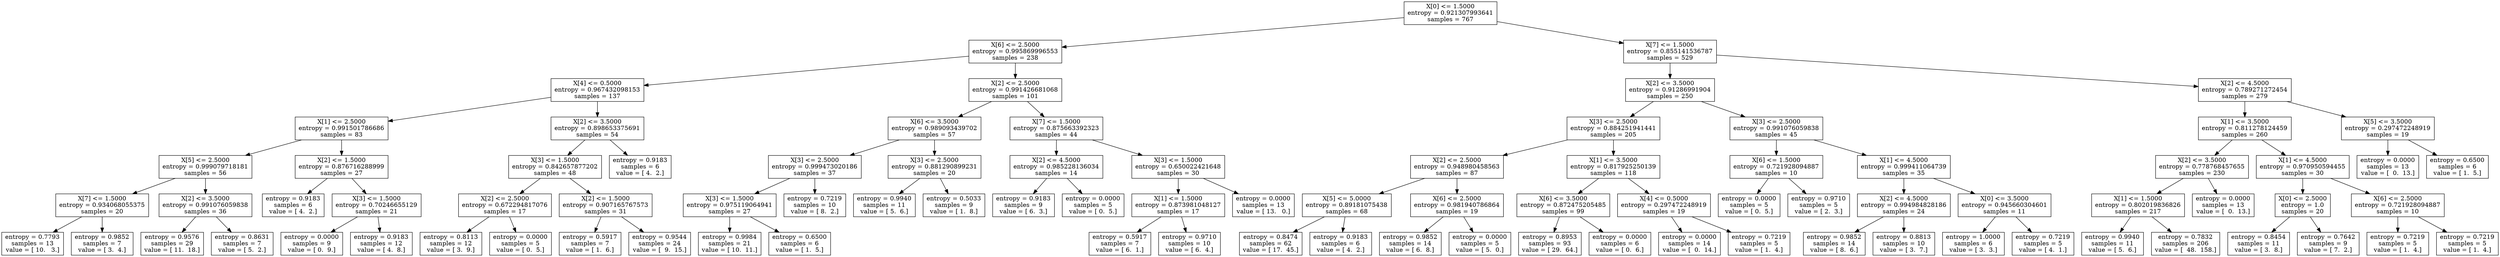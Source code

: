 digraph Tree {
0 [label="X[0] <= 1.5000\nentropy = 0.921307993641\nsamples = 767", shape="box"] ;
1 [label="X[6] <= 2.5000\nentropy = 0.995869996553\nsamples = 238", shape="box"] ;
0 -> 1 ;
2 [label="X[4] <= 0.5000\nentropy = 0.967432098153\nsamples = 137", shape="box"] ;
1 -> 2 ;
3 [label="X[1] <= 2.5000\nentropy = 0.991501786686\nsamples = 83", shape="box"] ;
2 -> 3 ;
4 [label="X[5] <= 2.5000\nentropy = 0.999079718181\nsamples = 56", shape="box"] ;
3 -> 4 ;
5 [label="X[7] <= 1.5000\nentropy = 0.934068055375\nsamples = 20", shape="box"] ;
4 -> 5 ;
6 [label="entropy = 0.7793\nsamples = 13\nvalue = [ 10.   3.]", shape="box"] ;
5 -> 6 ;
7 [label="entropy = 0.9852\nsamples = 7\nvalue = [ 3.  4.]", shape="box"] ;
5 -> 7 ;
8 [label="X[2] <= 3.5000\nentropy = 0.991076059838\nsamples = 36", shape="box"] ;
4 -> 8 ;
9 [label="entropy = 0.9576\nsamples = 29\nvalue = [ 11.  18.]", shape="box"] ;
8 -> 9 ;
10 [label="entropy = 0.8631\nsamples = 7\nvalue = [ 5.  2.]", shape="box"] ;
8 -> 10 ;
11 [label="X[2] <= 1.5000\nentropy = 0.876716288999\nsamples = 27", shape="box"] ;
3 -> 11 ;
12 [label="entropy = 0.9183\nsamples = 6\nvalue = [ 4.  2.]", shape="box"] ;
11 -> 12 ;
13 [label="X[3] <= 1.5000\nentropy = 0.70246655129\nsamples = 21", shape="box"] ;
11 -> 13 ;
14 [label="entropy = 0.0000\nsamples = 9\nvalue = [ 0.  9.]", shape="box"] ;
13 -> 14 ;
15 [label="entropy = 0.9183\nsamples = 12\nvalue = [ 4.  8.]", shape="box"] ;
13 -> 15 ;
16 [label="X[2] <= 3.5000\nentropy = 0.898653375691\nsamples = 54", shape="box"] ;
2 -> 16 ;
17 [label="X[3] <= 1.5000\nentropy = 0.842657877202\nsamples = 48", shape="box"] ;
16 -> 17 ;
18 [label="X[2] <= 2.5000\nentropy = 0.672294817076\nsamples = 17", shape="box"] ;
17 -> 18 ;
19 [label="entropy = 0.8113\nsamples = 12\nvalue = [ 3.  9.]", shape="box"] ;
18 -> 19 ;
20 [label="entropy = 0.0000\nsamples = 5\nvalue = [ 0.  5.]", shape="box"] ;
18 -> 20 ;
21 [label="X[2] <= 1.5000\nentropy = 0.907165767573\nsamples = 31", shape="box"] ;
17 -> 21 ;
22 [label="entropy = 0.5917\nsamples = 7\nvalue = [ 1.  6.]", shape="box"] ;
21 -> 22 ;
23 [label="entropy = 0.9544\nsamples = 24\nvalue = [  9.  15.]", shape="box"] ;
21 -> 23 ;
24 [label="entropy = 0.9183\nsamples = 6\nvalue = [ 4.  2.]", shape="box"] ;
16 -> 24 ;
25 [label="X[2] <= 2.5000\nentropy = 0.991426681068\nsamples = 101", shape="box"] ;
1 -> 25 ;
26 [label="X[6] <= 3.5000\nentropy = 0.989093439702\nsamples = 57", shape="box"] ;
25 -> 26 ;
27 [label="X[3] <= 2.5000\nentropy = 0.999473020186\nsamples = 37", shape="box"] ;
26 -> 27 ;
28 [label="X[3] <= 1.5000\nentropy = 0.975119064941\nsamples = 27", shape="box"] ;
27 -> 28 ;
29 [label="entropy = 0.9984\nsamples = 21\nvalue = [ 10.  11.]", shape="box"] ;
28 -> 29 ;
30 [label="entropy = 0.6500\nsamples = 6\nvalue = [ 1.  5.]", shape="box"] ;
28 -> 30 ;
31 [label="entropy = 0.7219\nsamples = 10\nvalue = [ 8.  2.]", shape="box"] ;
27 -> 31 ;
32 [label="X[3] <= 2.5000\nentropy = 0.881290899231\nsamples = 20", shape="box"] ;
26 -> 32 ;
33 [label="entropy = 0.9940\nsamples = 11\nvalue = [ 5.  6.]", shape="box"] ;
32 -> 33 ;
34 [label="entropy = 0.5033\nsamples = 9\nvalue = [ 1.  8.]", shape="box"] ;
32 -> 34 ;
35 [label="X[7] <= 1.5000\nentropy = 0.875663392323\nsamples = 44", shape="box"] ;
25 -> 35 ;
36 [label="X[2] <= 4.5000\nentropy = 0.985228136034\nsamples = 14", shape="box"] ;
35 -> 36 ;
37 [label="entropy = 0.9183\nsamples = 9\nvalue = [ 6.  3.]", shape="box"] ;
36 -> 37 ;
38 [label="entropy = 0.0000\nsamples = 5\nvalue = [ 0.  5.]", shape="box"] ;
36 -> 38 ;
39 [label="X[3] <= 1.5000\nentropy = 0.650022421648\nsamples = 30", shape="box"] ;
35 -> 39 ;
40 [label="X[1] <= 1.5000\nentropy = 0.873981048127\nsamples = 17", shape="box"] ;
39 -> 40 ;
41 [label="entropy = 0.5917\nsamples = 7\nvalue = [ 6.  1.]", shape="box"] ;
40 -> 41 ;
42 [label="entropy = 0.9710\nsamples = 10\nvalue = [ 6.  4.]", shape="box"] ;
40 -> 42 ;
43 [label="entropy = 0.0000\nsamples = 13\nvalue = [ 13.   0.]", shape="box"] ;
39 -> 43 ;
44 [label="X[7] <= 1.5000\nentropy = 0.855141536787\nsamples = 529", shape="box"] ;
0 -> 44 ;
45 [label="X[2] <= 3.5000\nentropy = 0.91286991904\nsamples = 250", shape="box"] ;
44 -> 45 ;
46 [label="X[3] <= 2.5000\nentropy = 0.884251941441\nsamples = 205", shape="box"] ;
45 -> 46 ;
47 [label="X[2] <= 2.5000\nentropy = 0.948980458563\nsamples = 87", shape="box"] ;
46 -> 47 ;
48 [label="X[5] <= 5.0000\nentropy = 0.89181075438\nsamples = 68", shape="box"] ;
47 -> 48 ;
49 [label="entropy = 0.8474\nsamples = 62\nvalue = [ 17.  45.]", shape="box"] ;
48 -> 49 ;
50 [label="entropy = 0.9183\nsamples = 6\nvalue = [ 4.  2.]", shape="box"] ;
48 -> 50 ;
51 [label="X[6] <= 2.5000\nentropy = 0.981940786864\nsamples = 19", shape="box"] ;
47 -> 51 ;
52 [label="entropy = 0.9852\nsamples = 14\nvalue = [ 6.  8.]", shape="box"] ;
51 -> 52 ;
53 [label="entropy = 0.0000\nsamples = 5\nvalue = [ 5.  0.]", shape="box"] ;
51 -> 53 ;
54 [label="X[1] <= 3.5000\nentropy = 0.817925250139\nsamples = 118", shape="box"] ;
46 -> 54 ;
55 [label="X[6] <= 3.5000\nentropy = 0.872475205485\nsamples = 99", shape="box"] ;
54 -> 55 ;
56 [label="entropy = 0.8953\nsamples = 93\nvalue = [ 29.  64.]", shape="box"] ;
55 -> 56 ;
57 [label="entropy = 0.0000\nsamples = 6\nvalue = [ 0.  6.]", shape="box"] ;
55 -> 57 ;
58 [label="X[4] <= 0.5000\nentropy = 0.297472248919\nsamples = 19", shape="box"] ;
54 -> 58 ;
59 [label="entropy = 0.0000\nsamples = 14\nvalue = [  0.  14.]", shape="box"] ;
58 -> 59 ;
60 [label="entropy = 0.7219\nsamples = 5\nvalue = [ 1.  4.]", shape="box"] ;
58 -> 60 ;
61 [label="X[3] <= 2.5000\nentropy = 0.991076059838\nsamples = 45", shape="box"] ;
45 -> 61 ;
62 [label="X[6] <= 1.5000\nentropy = 0.721928094887\nsamples = 10", shape="box"] ;
61 -> 62 ;
63 [label="entropy = 0.0000\nsamples = 5\nvalue = [ 0.  5.]", shape="box"] ;
62 -> 63 ;
64 [label="entropy = 0.9710\nsamples = 5\nvalue = [ 2.  3.]", shape="box"] ;
62 -> 64 ;
65 [label="X[1] <= 4.5000\nentropy = 0.999411064739\nsamples = 35", shape="box"] ;
61 -> 65 ;
66 [label="X[2] <= 4.5000\nentropy = 0.994984828186\nsamples = 24", shape="box"] ;
65 -> 66 ;
67 [label="entropy = 0.9852\nsamples = 14\nvalue = [ 8.  6.]", shape="box"] ;
66 -> 67 ;
68 [label="entropy = 0.8813\nsamples = 10\nvalue = [ 3.  7.]", shape="box"] ;
66 -> 68 ;
69 [label="X[0] <= 3.5000\nentropy = 0.945660304601\nsamples = 11", shape="box"] ;
65 -> 69 ;
70 [label="entropy = 1.0000\nsamples = 6\nvalue = [ 3.  3.]", shape="box"] ;
69 -> 70 ;
71 [label="entropy = 0.7219\nsamples = 5\nvalue = [ 4.  1.]", shape="box"] ;
69 -> 71 ;
72 [label="X[2] <= 4.5000\nentropy = 0.789271272454\nsamples = 279", shape="box"] ;
44 -> 72 ;
73 [label="X[1] <= 3.5000\nentropy = 0.811278124459\nsamples = 260", shape="box"] ;
72 -> 73 ;
74 [label="X[2] <= 3.5000\nentropy = 0.778768457655\nsamples = 230", shape="box"] ;
73 -> 74 ;
75 [label="X[1] <= 1.5000\nentropy = 0.802019836826\nsamples = 217", shape="box"] ;
74 -> 75 ;
76 [label="entropy = 0.9940\nsamples = 11\nvalue = [ 5.  6.]", shape="box"] ;
75 -> 76 ;
77 [label="entropy = 0.7832\nsamples = 206\nvalue = [  48.  158.]", shape="box"] ;
75 -> 77 ;
78 [label="entropy = 0.0000\nsamples = 13\nvalue = [  0.  13.]", shape="box"] ;
74 -> 78 ;
79 [label="X[1] <= 4.5000\nentropy = 0.970950594455\nsamples = 30", shape="box"] ;
73 -> 79 ;
80 [label="X[0] <= 2.5000\nentropy = 1.0\nsamples = 20", shape="box"] ;
79 -> 80 ;
81 [label="entropy = 0.8454\nsamples = 11\nvalue = [ 3.  8.]", shape="box"] ;
80 -> 81 ;
82 [label="entropy = 0.7642\nsamples = 9\nvalue = [ 7.  2.]", shape="box"] ;
80 -> 82 ;
83 [label="X[6] <= 2.5000\nentropy = 0.721928094887\nsamples = 10", shape="box"] ;
79 -> 83 ;
84 [label="entropy = 0.7219\nsamples = 5\nvalue = [ 1.  4.]", shape="box"] ;
83 -> 84 ;
85 [label="entropy = 0.7219\nsamples = 5\nvalue = [ 1.  4.]", shape="box"] ;
83 -> 85 ;
86 [label="X[5] <= 3.5000\nentropy = 0.297472248919\nsamples = 19", shape="box"] ;
72 -> 86 ;
87 [label="entropy = 0.0000\nsamples = 13\nvalue = [  0.  13.]", shape="box"] ;
86 -> 87 ;
88 [label="entropy = 0.6500\nsamples = 6\nvalue = [ 1.  5.]", shape="box"] ;
86 -> 88 ;
}